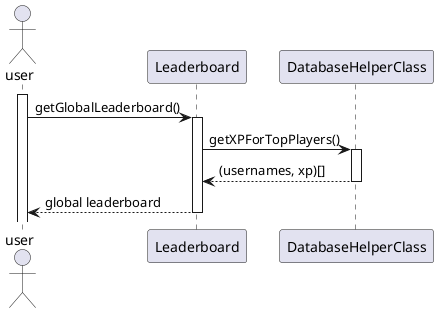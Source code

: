@startuml
actor user

participant Leaderboard as L
participant DatabaseHelperClass as db

activate user
user -> L: getGlobalLeaderboard()
        activate L
                L -> db: getXPForTopPlayers()
                activate db
                db --> L: (usernames, xp)[]
                deactivate db
                L --> user: global leaderboard
deactivate L
@enduml
